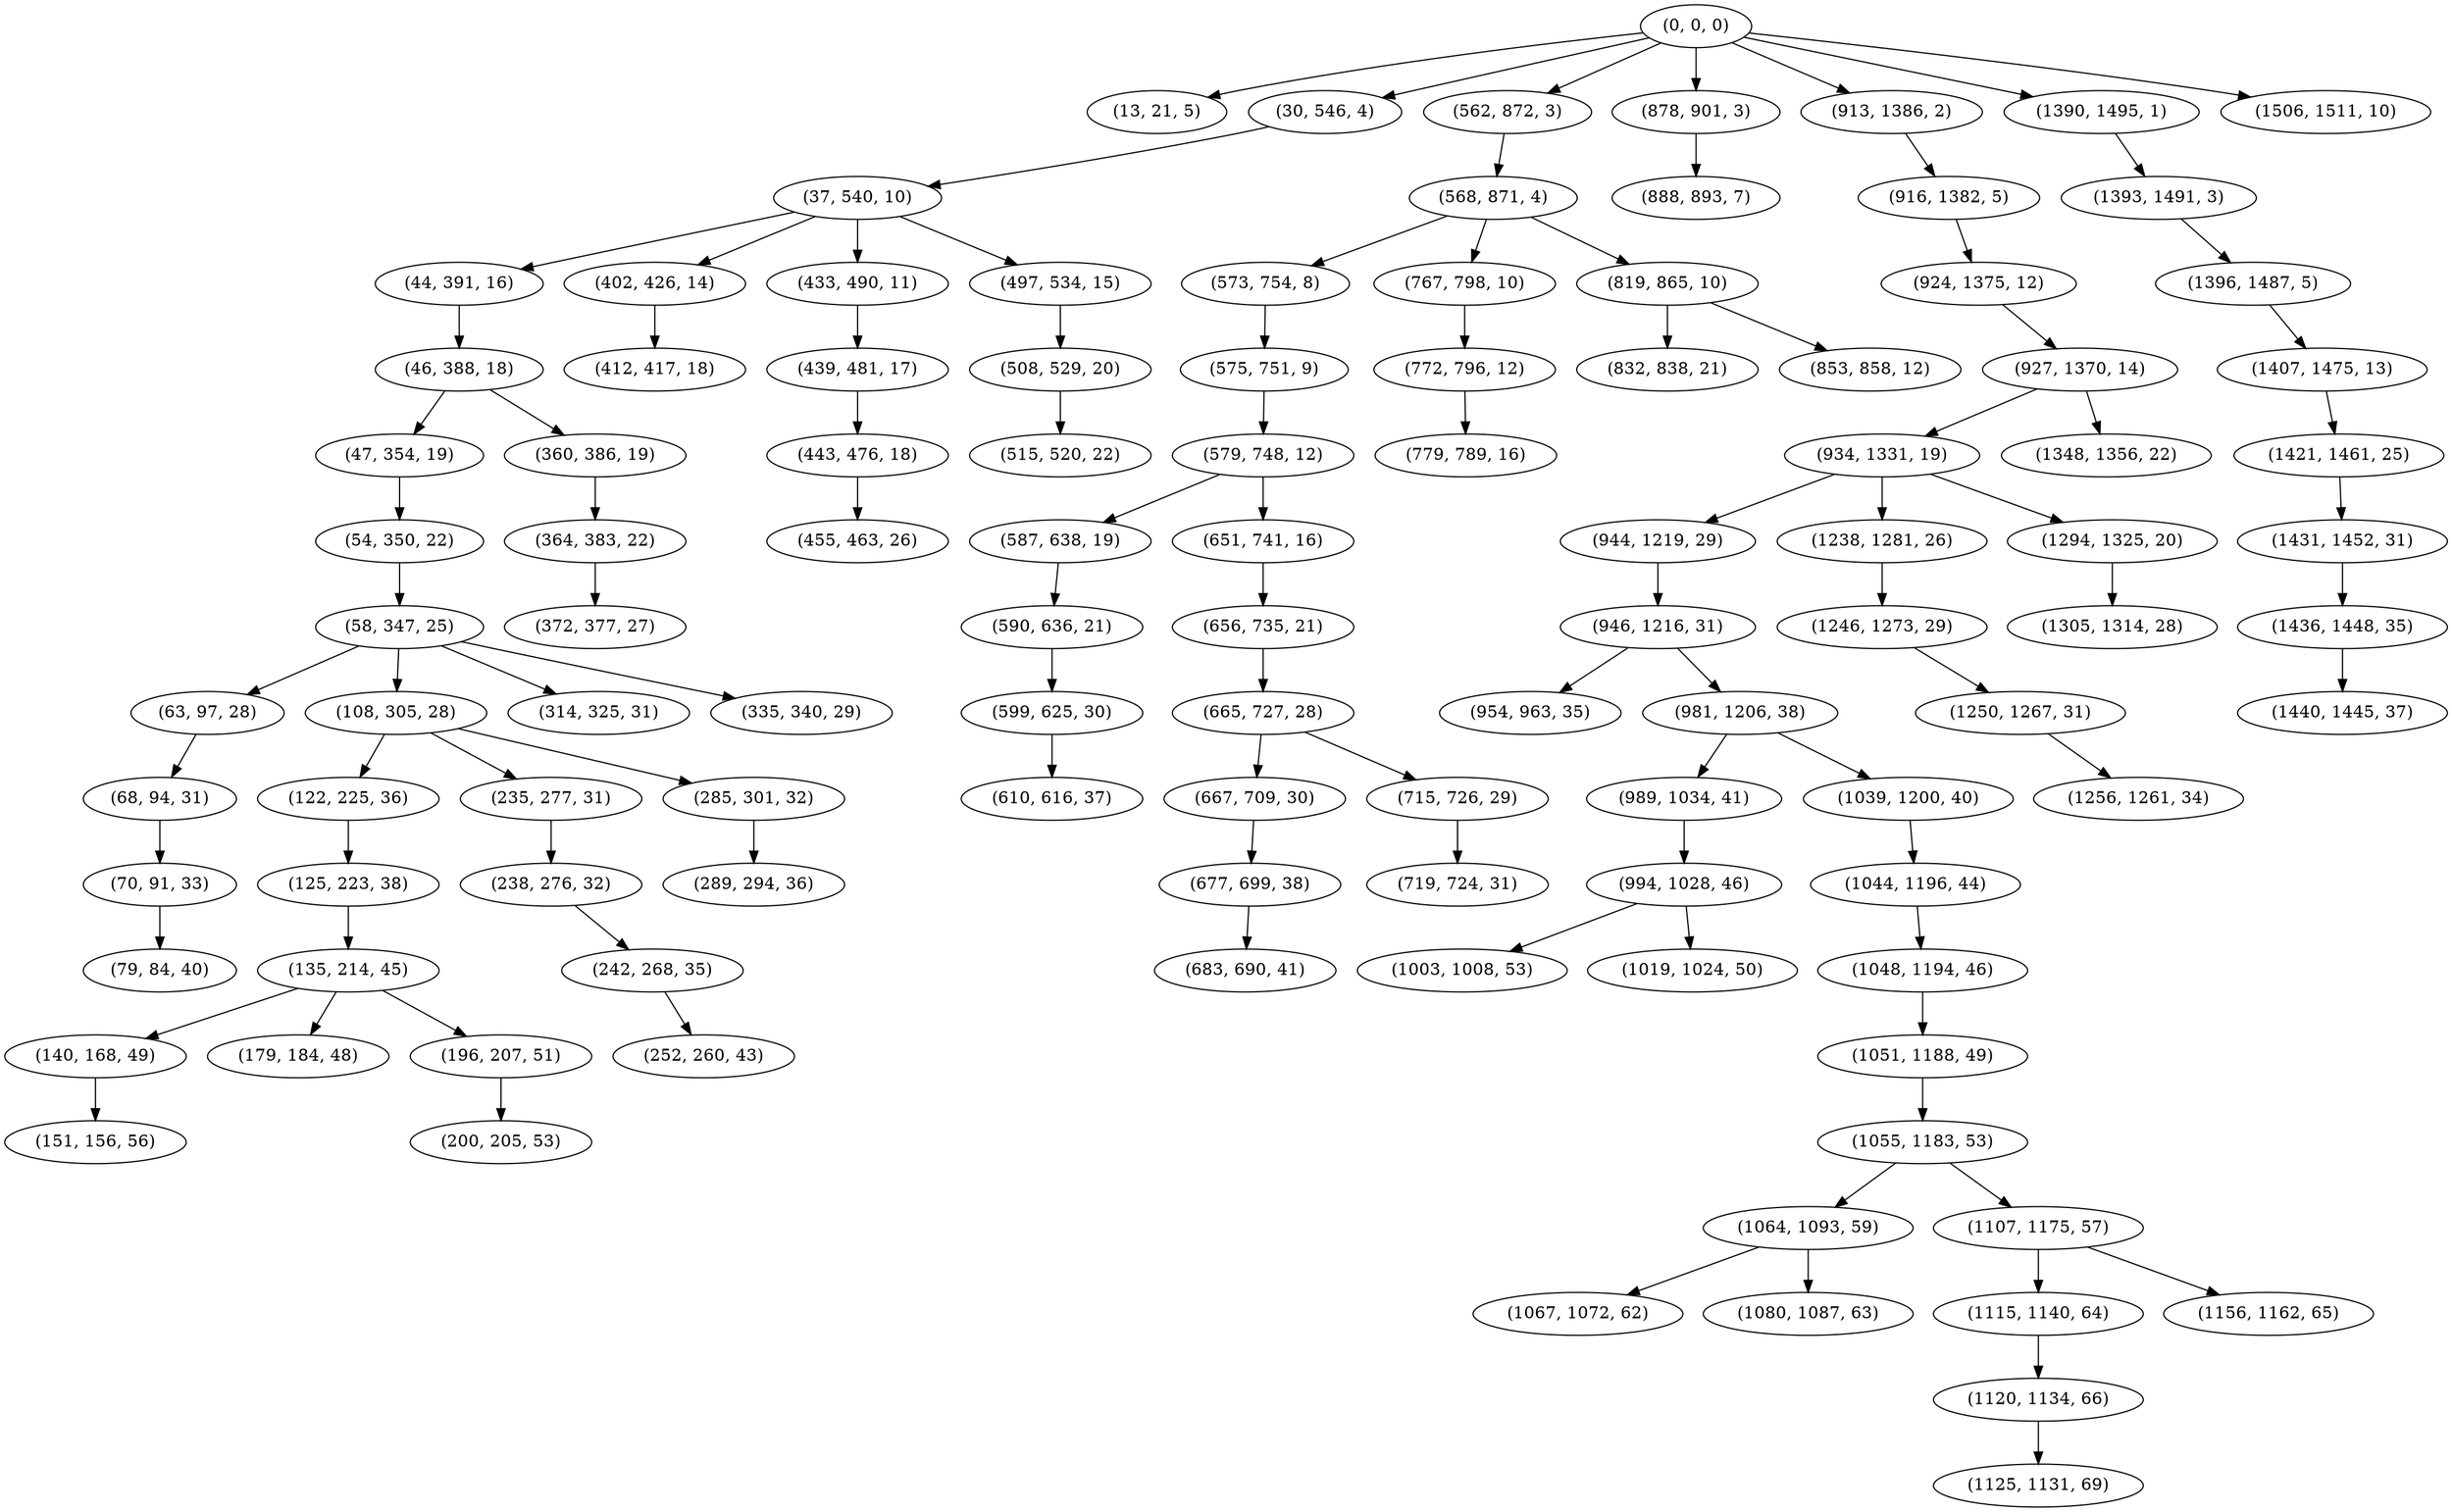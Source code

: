 digraph tree {
    "(0, 0, 0)";
    "(13, 21, 5)";
    "(30, 546, 4)";
    "(37, 540, 10)";
    "(44, 391, 16)";
    "(46, 388, 18)";
    "(47, 354, 19)";
    "(54, 350, 22)";
    "(58, 347, 25)";
    "(63, 97, 28)";
    "(68, 94, 31)";
    "(70, 91, 33)";
    "(79, 84, 40)";
    "(108, 305, 28)";
    "(122, 225, 36)";
    "(125, 223, 38)";
    "(135, 214, 45)";
    "(140, 168, 49)";
    "(151, 156, 56)";
    "(179, 184, 48)";
    "(196, 207, 51)";
    "(200, 205, 53)";
    "(235, 277, 31)";
    "(238, 276, 32)";
    "(242, 268, 35)";
    "(252, 260, 43)";
    "(285, 301, 32)";
    "(289, 294, 36)";
    "(314, 325, 31)";
    "(335, 340, 29)";
    "(360, 386, 19)";
    "(364, 383, 22)";
    "(372, 377, 27)";
    "(402, 426, 14)";
    "(412, 417, 18)";
    "(433, 490, 11)";
    "(439, 481, 17)";
    "(443, 476, 18)";
    "(455, 463, 26)";
    "(497, 534, 15)";
    "(508, 529, 20)";
    "(515, 520, 22)";
    "(562, 872, 3)";
    "(568, 871, 4)";
    "(573, 754, 8)";
    "(575, 751, 9)";
    "(579, 748, 12)";
    "(587, 638, 19)";
    "(590, 636, 21)";
    "(599, 625, 30)";
    "(610, 616, 37)";
    "(651, 741, 16)";
    "(656, 735, 21)";
    "(665, 727, 28)";
    "(667, 709, 30)";
    "(677, 699, 38)";
    "(683, 690, 41)";
    "(715, 726, 29)";
    "(719, 724, 31)";
    "(767, 798, 10)";
    "(772, 796, 12)";
    "(779, 789, 16)";
    "(819, 865, 10)";
    "(832, 838, 21)";
    "(853, 858, 12)";
    "(878, 901, 3)";
    "(888, 893, 7)";
    "(913, 1386, 2)";
    "(916, 1382, 5)";
    "(924, 1375, 12)";
    "(927, 1370, 14)";
    "(934, 1331, 19)";
    "(944, 1219, 29)";
    "(946, 1216, 31)";
    "(954, 963, 35)";
    "(981, 1206, 38)";
    "(989, 1034, 41)";
    "(994, 1028, 46)";
    "(1003, 1008, 53)";
    "(1019, 1024, 50)";
    "(1039, 1200, 40)";
    "(1044, 1196, 44)";
    "(1048, 1194, 46)";
    "(1051, 1188, 49)";
    "(1055, 1183, 53)";
    "(1064, 1093, 59)";
    "(1067, 1072, 62)";
    "(1080, 1087, 63)";
    "(1107, 1175, 57)";
    "(1115, 1140, 64)";
    "(1120, 1134, 66)";
    "(1125, 1131, 69)";
    "(1156, 1162, 65)";
    "(1238, 1281, 26)";
    "(1246, 1273, 29)";
    "(1250, 1267, 31)";
    "(1256, 1261, 34)";
    "(1294, 1325, 20)";
    "(1305, 1314, 28)";
    "(1348, 1356, 22)";
    "(1390, 1495, 1)";
    "(1393, 1491, 3)";
    "(1396, 1487, 5)";
    "(1407, 1475, 13)";
    "(1421, 1461, 25)";
    "(1431, 1452, 31)";
    "(1436, 1448, 35)";
    "(1440, 1445, 37)";
    "(1506, 1511, 10)";
    "(0, 0, 0)" -> "(13, 21, 5)";
    "(0, 0, 0)" -> "(30, 546, 4)";
    "(0, 0, 0)" -> "(562, 872, 3)";
    "(0, 0, 0)" -> "(878, 901, 3)";
    "(0, 0, 0)" -> "(913, 1386, 2)";
    "(0, 0, 0)" -> "(1390, 1495, 1)";
    "(0, 0, 0)" -> "(1506, 1511, 10)";
    "(30, 546, 4)" -> "(37, 540, 10)";
    "(37, 540, 10)" -> "(44, 391, 16)";
    "(37, 540, 10)" -> "(402, 426, 14)";
    "(37, 540, 10)" -> "(433, 490, 11)";
    "(37, 540, 10)" -> "(497, 534, 15)";
    "(44, 391, 16)" -> "(46, 388, 18)";
    "(46, 388, 18)" -> "(47, 354, 19)";
    "(46, 388, 18)" -> "(360, 386, 19)";
    "(47, 354, 19)" -> "(54, 350, 22)";
    "(54, 350, 22)" -> "(58, 347, 25)";
    "(58, 347, 25)" -> "(63, 97, 28)";
    "(58, 347, 25)" -> "(108, 305, 28)";
    "(58, 347, 25)" -> "(314, 325, 31)";
    "(58, 347, 25)" -> "(335, 340, 29)";
    "(63, 97, 28)" -> "(68, 94, 31)";
    "(68, 94, 31)" -> "(70, 91, 33)";
    "(70, 91, 33)" -> "(79, 84, 40)";
    "(108, 305, 28)" -> "(122, 225, 36)";
    "(108, 305, 28)" -> "(235, 277, 31)";
    "(108, 305, 28)" -> "(285, 301, 32)";
    "(122, 225, 36)" -> "(125, 223, 38)";
    "(125, 223, 38)" -> "(135, 214, 45)";
    "(135, 214, 45)" -> "(140, 168, 49)";
    "(135, 214, 45)" -> "(179, 184, 48)";
    "(135, 214, 45)" -> "(196, 207, 51)";
    "(140, 168, 49)" -> "(151, 156, 56)";
    "(196, 207, 51)" -> "(200, 205, 53)";
    "(235, 277, 31)" -> "(238, 276, 32)";
    "(238, 276, 32)" -> "(242, 268, 35)";
    "(242, 268, 35)" -> "(252, 260, 43)";
    "(285, 301, 32)" -> "(289, 294, 36)";
    "(360, 386, 19)" -> "(364, 383, 22)";
    "(364, 383, 22)" -> "(372, 377, 27)";
    "(402, 426, 14)" -> "(412, 417, 18)";
    "(433, 490, 11)" -> "(439, 481, 17)";
    "(439, 481, 17)" -> "(443, 476, 18)";
    "(443, 476, 18)" -> "(455, 463, 26)";
    "(497, 534, 15)" -> "(508, 529, 20)";
    "(508, 529, 20)" -> "(515, 520, 22)";
    "(562, 872, 3)" -> "(568, 871, 4)";
    "(568, 871, 4)" -> "(573, 754, 8)";
    "(568, 871, 4)" -> "(767, 798, 10)";
    "(568, 871, 4)" -> "(819, 865, 10)";
    "(573, 754, 8)" -> "(575, 751, 9)";
    "(575, 751, 9)" -> "(579, 748, 12)";
    "(579, 748, 12)" -> "(587, 638, 19)";
    "(579, 748, 12)" -> "(651, 741, 16)";
    "(587, 638, 19)" -> "(590, 636, 21)";
    "(590, 636, 21)" -> "(599, 625, 30)";
    "(599, 625, 30)" -> "(610, 616, 37)";
    "(651, 741, 16)" -> "(656, 735, 21)";
    "(656, 735, 21)" -> "(665, 727, 28)";
    "(665, 727, 28)" -> "(667, 709, 30)";
    "(665, 727, 28)" -> "(715, 726, 29)";
    "(667, 709, 30)" -> "(677, 699, 38)";
    "(677, 699, 38)" -> "(683, 690, 41)";
    "(715, 726, 29)" -> "(719, 724, 31)";
    "(767, 798, 10)" -> "(772, 796, 12)";
    "(772, 796, 12)" -> "(779, 789, 16)";
    "(819, 865, 10)" -> "(832, 838, 21)";
    "(819, 865, 10)" -> "(853, 858, 12)";
    "(878, 901, 3)" -> "(888, 893, 7)";
    "(913, 1386, 2)" -> "(916, 1382, 5)";
    "(916, 1382, 5)" -> "(924, 1375, 12)";
    "(924, 1375, 12)" -> "(927, 1370, 14)";
    "(927, 1370, 14)" -> "(934, 1331, 19)";
    "(927, 1370, 14)" -> "(1348, 1356, 22)";
    "(934, 1331, 19)" -> "(944, 1219, 29)";
    "(934, 1331, 19)" -> "(1238, 1281, 26)";
    "(934, 1331, 19)" -> "(1294, 1325, 20)";
    "(944, 1219, 29)" -> "(946, 1216, 31)";
    "(946, 1216, 31)" -> "(954, 963, 35)";
    "(946, 1216, 31)" -> "(981, 1206, 38)";
    "(981, 1206, 38)" -> "(989, 1034, 41)";
    "(981, 1206, 38)" -> "(1039, 1200, 40)";
    "(989, 1034, 41)" -> "(994, 1028, 46)";
    "(994, 1028, 46)" -> "(1003, 1008, 53)";
    "(994, 1028, 46)" -> "(1019, 1024, 50)";
    "(1039, 1200, 40)" -> "(1044, 1196, 44)";
    "(1044, 1196, 44)" -> "(1048, 1194, 46)";
    "(1048, 1194, 46)" -> "(1051, 1188, 49)";
    "(1051, 1188, 49)" -> "(1055, 1183, 53)";
    "(1055, 1183, 53)" -> "(1064, 1093, 59)";
    "(1055, 1183, 53)" -> "(1107, 1175, 57)";
    "(1064, 1093, 59)" -> "(1067, 1072, 62)";
    "(1064, 1093, 59)" -> "(1080, 1087, 63)";
    "(1107, 1175, 57)" -> "(1115, 1140, 64)";
    "(1107, 1175, 57)" -> "(1156, 1162, 65)";
    "(1115, 1140, 64)" -> "(1120, 1134, 66)";
    "(1120, 1134, 66)" -> "(1125, 1131, 69)";
    "(1238, 1281, 26)" -> "(1246, 1273, 29)";
    "(1246, 1273, 29)" -> "(1250, 1267, 31)";
    "(1250, 1267, 31)" -> "(1256, 1261, 34)";
    "(1294, 1325, 20)" -> "(1305, 1314, 28)";
    "(1390, 1495, 1)" -> "(1393, 1491, 3)";
    "(1393, 1491, 3)" -> "(1396, 1487, 5)";
    "(1396, 1487, 5)" -> "(1407, 1475, 13)";
    "(1407, 1475, 13)" -> "(1421, 1461, 25)";
    "(1421, 1461, 25)" -> "(1431, 1452, 31)";
    "(1431, 1452, 31)" -> "(1436, 1448, 35)";
    "(1436, 1448, 35)" -> "(1440, 1445, 37)";
}
